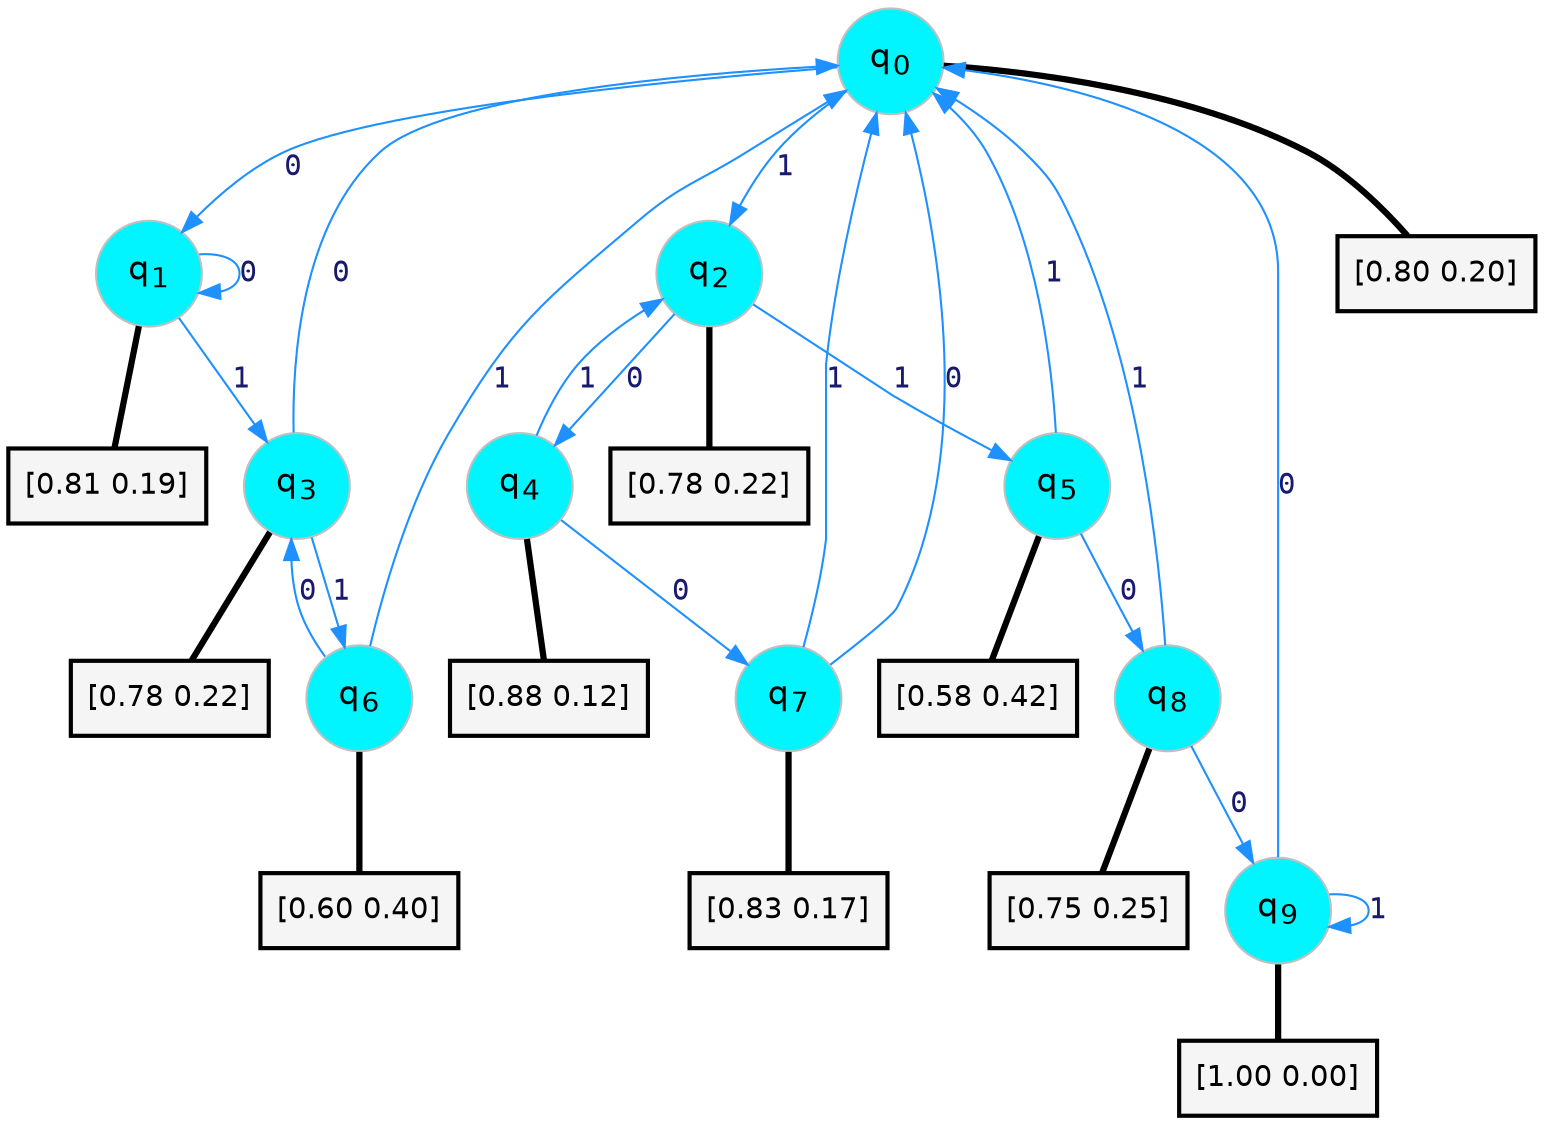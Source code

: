digraph G {
graph [
bgcolor=transparent, dpi=300, rankdir=TD, size="40,25"];
node [
color=gray, fillcolor=turquoise1, fontcolor=black, fontname=Helvetica, fontsize=16, fontweight=bold, shape=circle, style=filled];
edge [
arrowsize=1, color=dodgerblue1, fontcolor=midnightblue, fontname=courier, fontweight=bold, penwidth=1, style=solid, weight=20];
0[label=<q<SUB>0</SUB>>];
1[label=<q<SUB>1</SUB>>];
2[label=<q<SUB>2</SUB>>];
3[label=<q<SUB>3</SUB>>];
4[label=<q<SUB>4</SUB>>];
5[label=<q<SUB>5</SUB>>];
6[label=<q<SUB>6</SUB>>];
7[label=<q<SUB>7</SUB>>];
8[label=<q<SUB>8</SUB>>];
9[label=<q<SUB>9</SUB>>];
10[label="[0.80 0.20]", shape=box,fontcolor=black, fontname=Helvetica, fontsize=14, penwidth=2, fillcolor=whitesmoke,color=black];
11[label="[0.81 0.19]", shape=box,fontcolor=black, fontname=Helvetica, fontsize=14, penwidth=2, fillcolor=whitesmoke,color=black];
12[label="[0.78 0.22]", shape=box,fontcolor=black, fontname=Helvetica, fontsize=14, penwidth=2, fillcolor=whitesmoke,color=black];
13[label="[0.78 0.22]", shape=box,fontcolor=black, fontname=Helvetica, fontsize=14, penwidth=2, fillcolor=whitesmoke,color=black];
14[label="[0.88 0.12]", shape=box,fontcolor=black, fontname=Helvetica, fontsize=14, penwidth=2, fillcolor=whitesmoke,color=black];
15[label="[0.58 0.42]", shape=box,fontcolor=black, fontname=Helvetica, fontsize=14, penwidth=2, fillcolor=whitesmoke,color=black];
16[label="[0.60 0.40]", shape=box,fontcolor=black, fontname=Helvetica, fontsize=14, penwidth=2, fillcolor=whitesmoke,color=black];
17[label="[0.83 0.17]", shape=box,fontcolor=black, fontname=Helvetica, fontsize=14, penwidth=2, fillcolor=whitesmoke,color=black];
18[label="[0.75 0.25]", shape=box,fontcolor=black, fontname=Helvetica, fontsize=14, penwidth=2, fillcolor=whitesmoke,color=black];
19[label="[1.00 0.00]", shape=box,fontcolor=black, fontname=Helvetica, fontsize=14, penwidth=2, fillcolor=whitesmoke,color=black];
0->1 [label=0];
0->2 [label=1];
0->10 [arrowhead=none, penwidth=3,color=black];
1->1 [label=0];
1->3 [label=1];
1->11 [arrowhead=none, penwidth=3,color=black];
2->4 [label=0];
2->5 [label=1];
2->12 [arrowhead=none, penwidth=3,color=black];
3->0 [label=0];
3->6 [label=1];
3->13 [arrowhead=none, penwidth=3,color=black];
4->7 [label=0];
4->2 [label=1];
4->14 [arrowhead=none, penwidth=3,color=black];
5->8 [label=0];
5->0 [label=1];
5->15 [arrowhead=none, penwidth=3,color=black];
6->3 [label=0];
6->0 [label=1];
6->16 [arrowhead=none, penwidth=3,color=black];
7->0 [label=0];
7->0 [label=1];
7->17 [arrowhead=none, penwidth=3,color=black];
8->9 [label=0];
8->0 [label=1];
8->18 [arrowhead=none, penwidth=3,color=black];
9->0 [label=0];
9->9 [label=1];
9->19 [arrowhead=none, penwidth=3,color=black];
}
